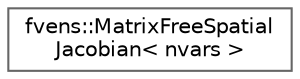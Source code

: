 digraph "Graphical Class Hierarchy"
{
 // LATEX_PDF_SIZE
  bgcolor="transparent";
  edge [fontname=Helvetica,fontsize=10,labelfontname=Helvetica,labelfontsize=10];
  node [fontname=Helvetica,fontsize=10,shape=box,height=0.2,width=0.4];
  rankdir="LR";
  Node0 [id="Node000000",label="fvens::MatrixFreeSpatial\lJacobian\< nvars \>",height=0.2,width=0.4,color="grey40", fillcolor="white", style="filled",URL="$classfvens_1_1MatrixFreeSpatialJacobian.html",tooltip="Matrix-free Jacobian of the flux."];
}
